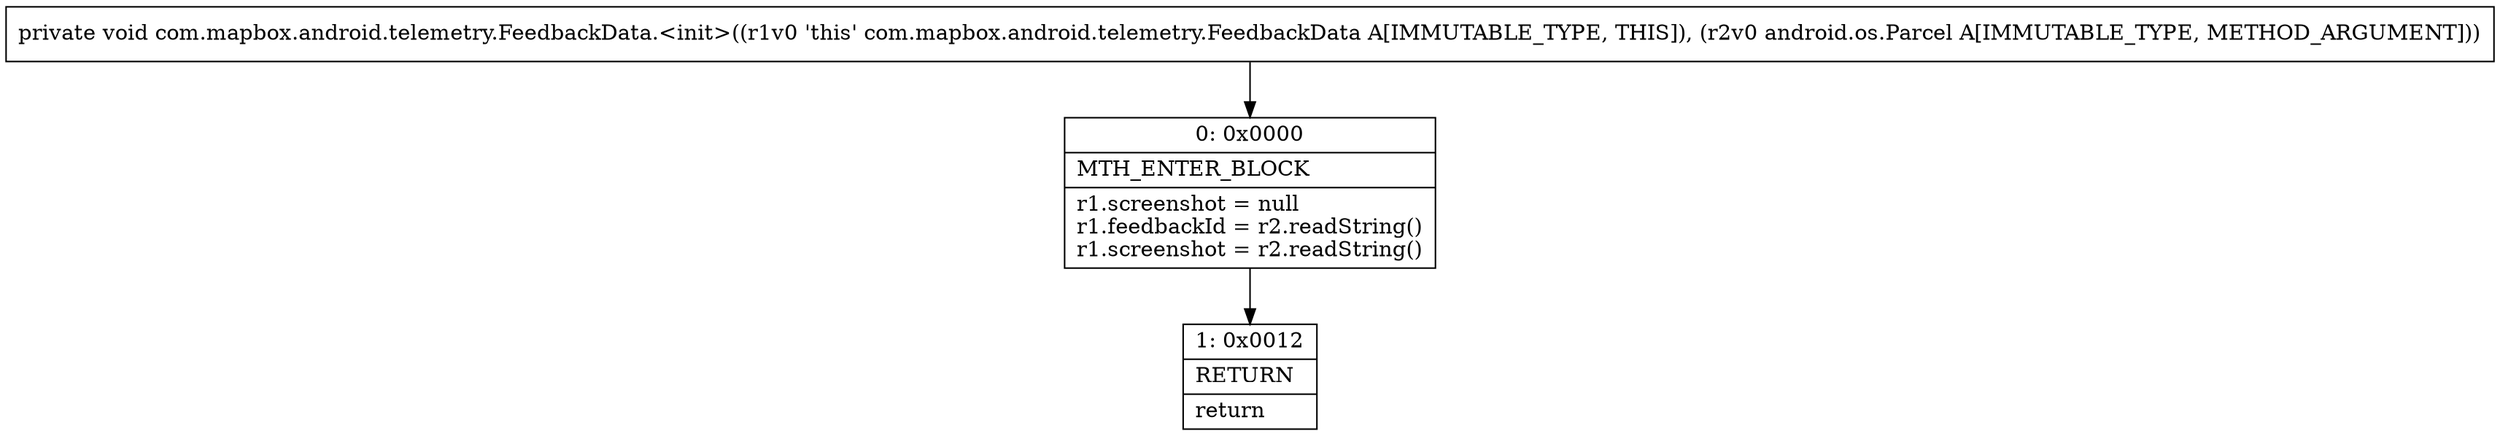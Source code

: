 digraph "CFG forcom.mapbox.android.telemetry.FeedbackData.\<init\>(Landroid\/os\/Parcel;)V" {
Node_0 [shape=record,label="{0\:\ 0x0000|MTH_ENTER_BLOCK\l|r1.screenshot = null\lr1.feedbackId = r2.readString()\lr1.screenshot = r2.readString()\l}"];
Node_1 [shape=record,label="{1\:\ 0x0012|RETURN\l|return\l}"];
MethodNode[shape=record,label="{private void com.mapbox.android.telemetry.FeedbackData.\<init\>((r1v0 'this' com.mapbox.android.telemetry.FeedbackData A[IMMUTABLE_TYPE, THIS]), (r2v0 android.os.Parcel A[IMMUTABLE_TYPE, METHOD_ARGUMENT])) }"];
MethodNode -> Node_0;
Node_0 -> Node_1;
}

